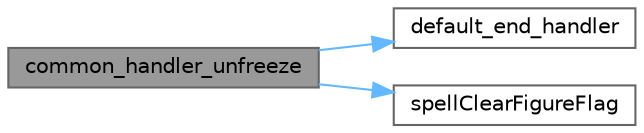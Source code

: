 digraph "common_handler_unfreeze"
{
 // LATEX_PDF_SIZE
  bgcolor="transparent";
  edge [fontname=Helvetica,fontsize=10,labelfontname=Helvetica,labelfontsize=10];
  node [fontname=Helvetica,fontsize=10,shape=box,height=0.2,width=0.4];
  rankdir="LR";
  Node1 [id="Node000001",label="common_handler_unfreeze",height=0.2,width=0.4,color="gray40", fillcolor="grey60", style="filled", fontcolor="black",tooltip=" "];
  Node1 -> Node2 [id="edge1_Node000001_Node000002",color="steelblue1",style="solid",tooltip=" "];
  Node2 [id="Node000002",label="default_end_handler",height=0.2,width=0.4,color="grey40", fillcolor="white", style="filled",URL="$sf__spellend__handlers_8cpp.html#a5dd4d1f534e253763c0337b74321f20a",tooltip=" "];
  Node1 -> Node3 [id="edge2_Node000001_Node000003",color="steelblue1",style="solid",tooltip=" "];
  Node3 [id="Node000003",label="spellClearFigureFlag",height=0.2,width=0.4,color="grey40", fillcolor="white", style="filled",URL="$sf__wrappers_8c.html#ab97dc11635deb183cfe8b9dc8b2fc064",tooltip=" "];
}
